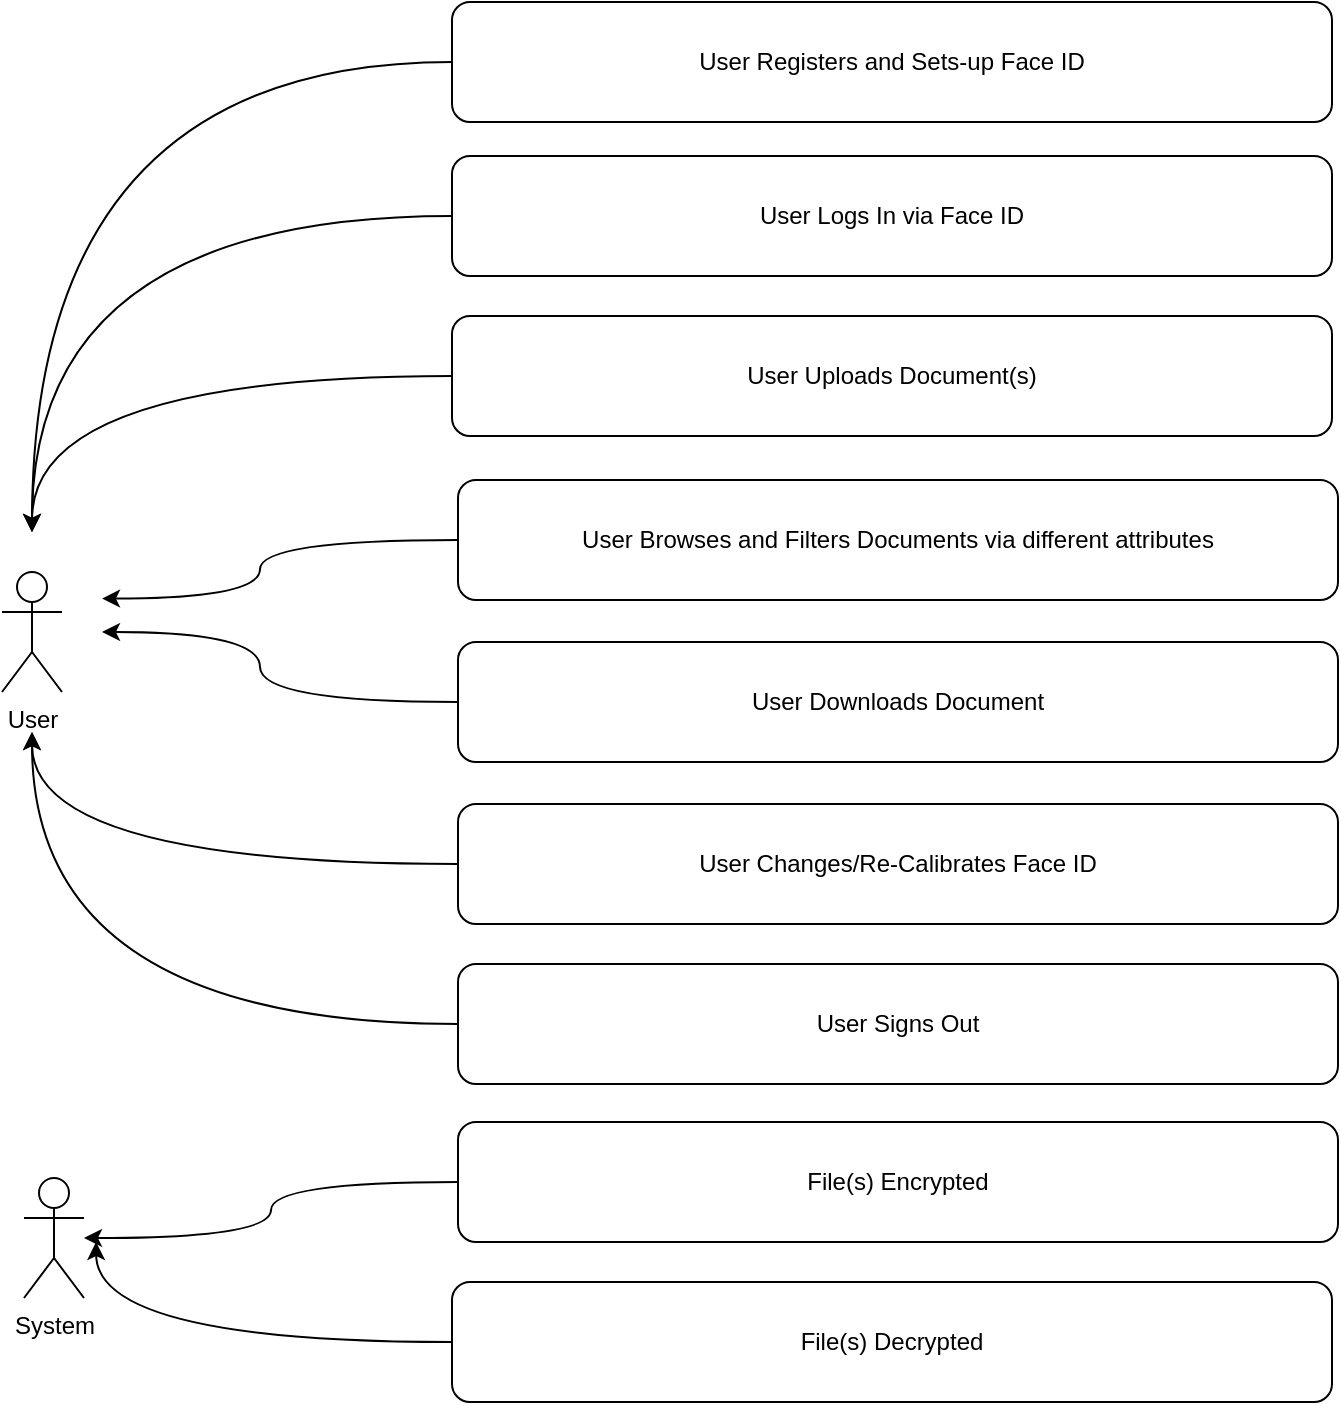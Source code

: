 <mxfile version="20.5.1" type="device"><diagram id="h-E48aOk3Ow1dI1Sv7bV" name="Page-1"><mxGraphModel dx="1426" dy="696" grid="0" gridSize="10" guides="1" tooltips="1" connect="1" arrows="1" fold="1" page="1" pageScale="1" pageWidth="827" pageHeight="1169" math="0" shadow="0"><root><mxCell id="0"/><mxCell id="1" parent="0"/><mxCell id="Dg4apFdBhFZH4MLGyWQ9-11" style="edgeStyle=orthogonalEdgeStyle;curved=1;orthogonalLoop=1;jettySize=auto;html=1;exitX=0;exitY=0.5;exitDx=0;exitDy=0;" parent="1" source="KH9VOtHN1WTu0gVmVnPQ-1" edge="1"><mxGeometry relative="1" as="geometry"><mxPoint x="103" y="309" as="targetPoint"/></mxGeometry></mxCell><mxCell id="KH9VOtHN1WTu0gVmVnPQ-1" value="User Registers and Sets-up Face ID" style="rounded=1;whiteSpace=wrap;html=1;" parent="1" vertex="1"><mxGeometry x="313" y="44" width="440" height="60" as="geometry"/></mxCell><mxCell id="Dg4apFdBhFZH4MLGyWQ9-3" style="edgeStyle=orthogonalEdgeStyle;curved=1;orthogonalLoop=1;jettySize=auto;html=1;exitX=0;exitY=0.5;exitDx=0;exitDy=0;" parent="1" source="KH9VOtHN1WTu0gVmVnPQ-2" target="Dg4apFdBhFZH4MLGyWQ9-1" edge="1"><mxGeometry relative="1" as="geometry"/></mxCell><mxCell id="KH9VOtHN1WTu0gVmVnPQ-2" value="User Logs In via Face ID" style="rounded=1;whiteSpace=wrap;html=1;" parent="1" vertex="1"><mxGeometry x="313" y="121" width="440" height="60" as="geometry"/></mxCell><mxCell id="Dg4apFdBhFZH4MLGyWQ9-4" style="edgeStyle=orthogonalEdgeStyle;curved=1;orthogonalLoop=1;jettySize=auto;html=1;exitX=0;exitY=0.5;exitDx=0;exitDy=0;" parent="1" source="KH9VOtHN1WTu0gVmVnPQ-3" target="Dg4apFdBhFZH4MLGyWQ9-1" edge="1"><mxGeometry relative="1" as="geometry"/></mxCell><mxCell id="KH9VOtHN1WTu0gVmVnPQ-3" value="User Uploads Document(s)" style="rounded=1;whiteSpace=wrap;html=1;" parent="1" vertex="1"><mxGeometry x="313" y="201" width="440" height="60" as="geometry"/></mxCell><mxCell id="Dg4apFdBhFZH4MLGyWQ9-12" style="edgeStyle=orthogonalEdgeStyle;curved=1;orthogonalLoop=1;jettySize=auto;html=1;exitX=0;exitY=0.5;exitDx=0;exitDy=0;entryX=1;entryY=0.333;entryDx=0;entryDy=0;entryPerimeter=0;" parent="1" source="KH9VOtHN1WTu0gVmVnPQ-4" target="Dg4apFdBhFZH4MLGyWQ9-1" edge="1"><mxGeometry relative="1" as="geometry"/></mxCell><mxCell id="KH9VOtHN1WTu0gVmVnPQ-4" value="User Browses and Filters Documents via different attributes" style="rounded=1;whiteSpace=wrap;html=1;" parent="1" vertex="1"><mxGeometry x="316" y="283" width="440" height="60" as="geometry"/></mxCell><mxCell id="Dg4apFdBhFZH4MLGyWQ9-6" style="edgeStyle=orthogonalEdgeStyle;curved=1;orthogonalLoop=1;jettySize=auto;html=1;exitX=0;exitY=0.5;exitDx=0;exitDy=0;" parent="1" source="KH9VOtHN1WTu0gVmVnPQ-5" target="Dg4apFdBhFZH4MLGyWQ9-1" edge="1"><mxGeometry relative="1" as="geometry"/></mxCell><mxCell id="KH9VOtHN1WTu0gVmVnPQ-5" value="User Downloads Document" style="rounded=1;whiteSpace=wrap;html=1;" parent="1" vertex="1"><mxGeometry x="316" y="364" width="440" height="60" as="geometry"/></mxCell><mxCell id="Dg4apFdBhFZH4MLGyWQ9-10" style="edgeStyle=orthogonalEdgeStyle;curved=1;orthogonalLoop=1;jettySize=auto;html=1;exitX=0;exitY=0.5;exitDx=0;exitDy=0;" parent="1" source="KH9VOtHN1WTu0gVmVnPQ-6" target="Dg4apFdBhFZH4MLGyWQ9-1" edge="1"><mxGeometry relative="1" as="geometry"/></mxCell><mxCell id="KH9VOtHN1WTu0gVmVnPQ-6" value="User Changes/Re-Calibrates Face ID" style="rounded=1;whiteSpace=wrap;html=1;" parent="1" vertex="1"><mxGeometry x="316" y="445" width="440" height="60" as="geometry"/></mxCell><mxCell id="Dg4apFdBhFZH4MLGyWQ9-8" style="edgeStyle=orthogonalEdgeStyle;curved=1;orthogonalLoop=1;jettySize=auto;html=1;exitX=0;exitY=0.5;exitDx=0;exitDy=0;" parent="1" source="KH9VOtHN1WTu0gVmVnPQ-7" target="Dg4apFdBhFZH4MLGyWQ9-1" edge="1"><mxGeometry relative="1" as="geometry"/></mxCell><mxCell id="KH9VOtHN1WTu0gVmVnPQ-7" value="User Signs Out" style="rounded=1;whiteSpace=wrap;html=1;" parent="1" vertex="1"><mxGeometry x="316" y="525" width="440" height="60" as="geometry"/></mxCell><mxCell id="Dg4apFdBhFZH4MLGyWQ9-1" value="User" style="shape=umlActor;verticalLabelPosition=bottom;verticalAlign=top;html=1;outlineConnect=0;perimeterSpacing=20;" parent="1" vertex="1"><mxGeometry x="88" y="329" width="30" height="60" as="geometry"/></mxCell><mxCell id="eg5t_Qnl78jDxpzcRPa--5" style="edgeStyle=orthogonalEdgeStyle;orthogonalLoop=1;jettySize=auto;html=1;exitX=0;exitY=0.5;exitDx=0;exitDy=0;curved=1;" edge="1" parent="1" source="eg5t_Qnl78jDxpzcRPa--1" target="eg5t_Qnl78jDxpzcRPa--3"><mxGeometry relative="1" as="geometry"/></mxCell><mxCell id="eg5t_Qnl78jDxpzcRPa--1" value="File(s) Encrypted" style="rounded=1;whiteSpace=wrap;html=1;" vertex="1" parent="1"><mxGeometry x="316" y="604" width="440" height="60" as="geometry"/></mxCell><mxCell id="eg5t_Qnl78jDxpzcRPa--7" style="edgeStyle=orthogonalEdgeStyle;curved=1;orthogonalLoop=1;jettySize=auto;html=1;exitX=0;exitY=0.5;exitDx=0;exitDy=0;" edge="1" parent="1" source="eg5t_Qnl78jDxpzcRPa--2"><mxGeometry relative="1" as="geometry"><mxPoint x="135" y="664" as="targetPoint"/></mxGeometry></mxCell><mxCell id="eg5t_Qnl78jDxpzcRPa--2" value="File(s) Decrypted" style="rounded=1;whiteSpace=wrap;html=1;" vertex="1" parent="1"><mxGeometry x="313" y="684" width="440" height="60" as="geometry"/></mxCell><mxCell id="eg5t_Qnl78jDxpzcRPa--3" value="System" style="shape=umlActor;verticalLabelPosition=bottom;verticalAlign=top;html=1;outlineConnect=0;" vertex="1" parent="1"><mxGeometry x="99" y="632" width="30" height="60" as="geometry"/></mxCell></root></mxGraphModel></diagram></mxfile>